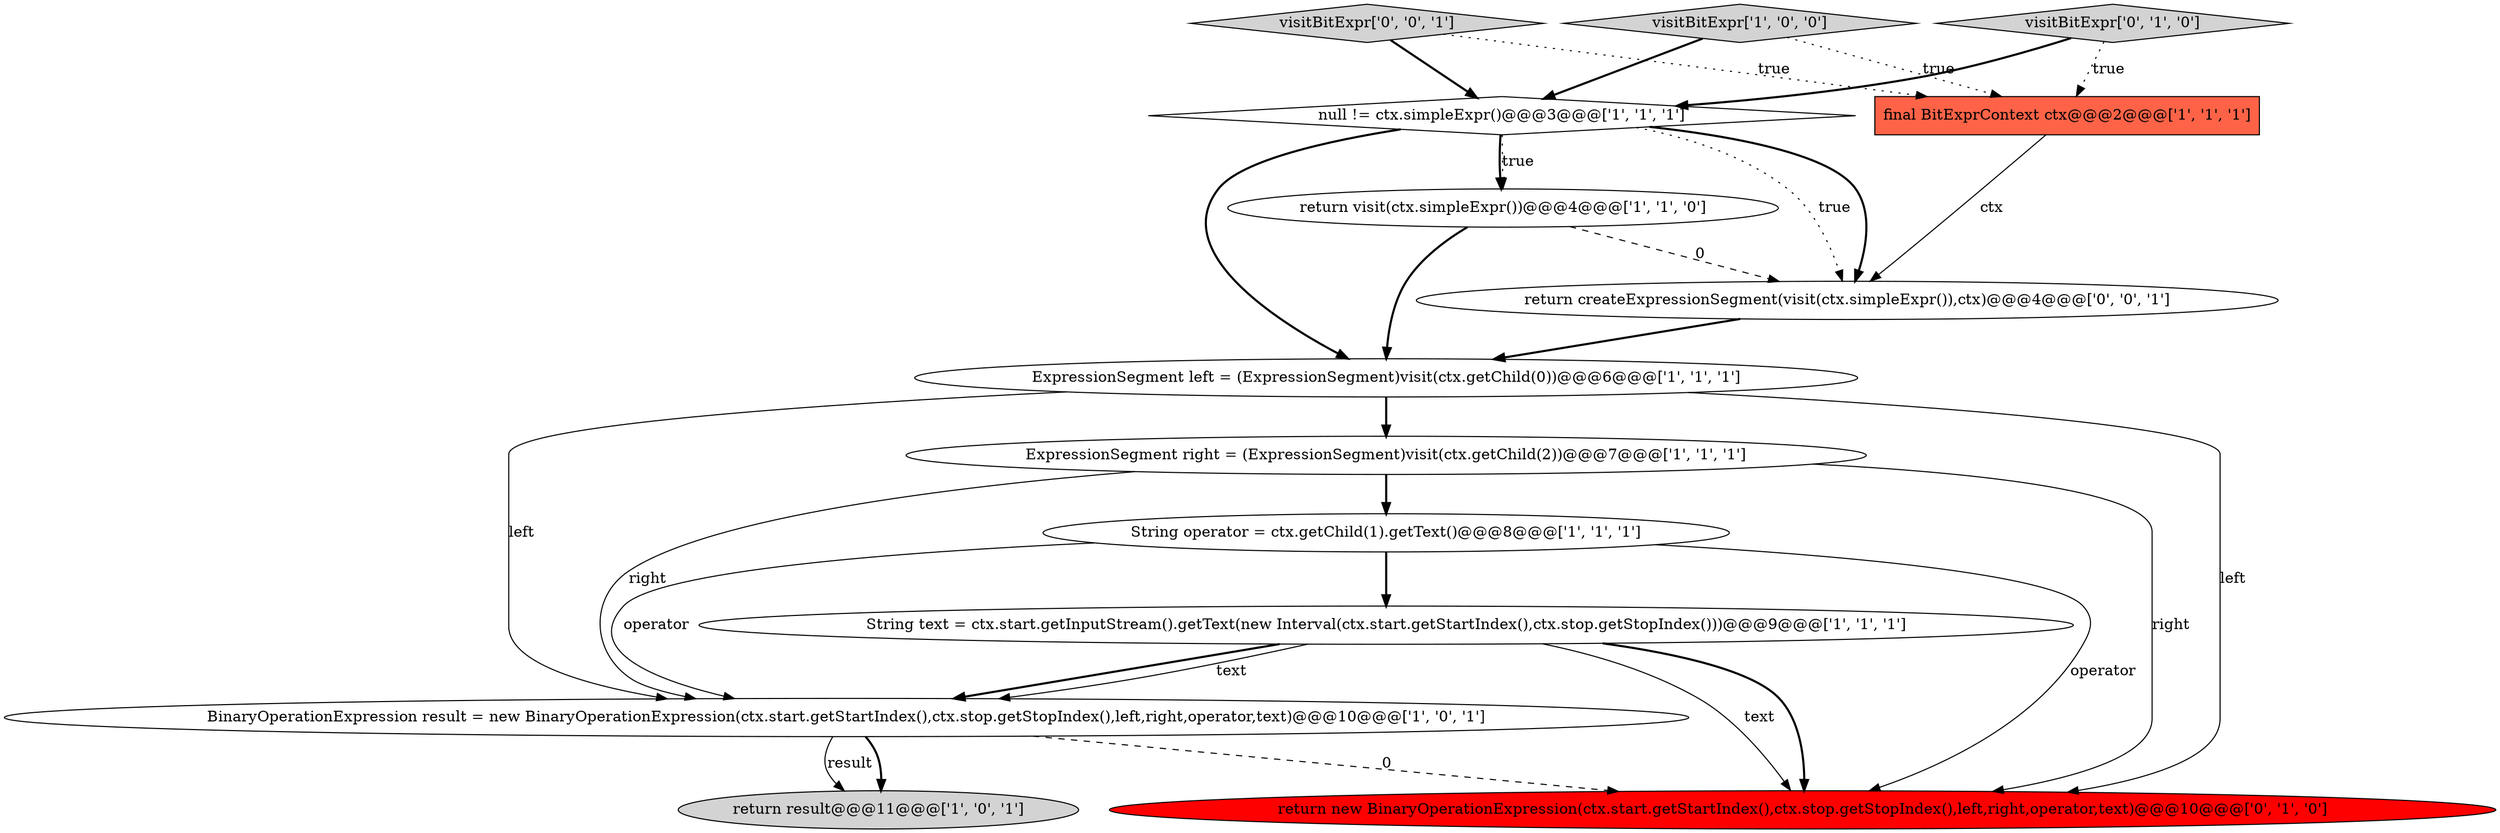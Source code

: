 digraph {
11 [style = filled, label = "return new BinaryOperationExpression(ctx.start.getStartIndex(),ctx.stop.getStopIndex(),left,right,operator,text)@@@10@@@['0', '1', '0']", fillcolor = red, shape = ellipse image = "AAA1AAABBB2BBB"];
4 [style = filled, label = "ExpressionSegment left = (ExpressionSegment)visit(ctx.getChild(0))@@@6@@@['1', '1', '1']", fillcolor = white, shape = ellipse image = "AAA0AAABBB1BBB"];
10 [style = filled, label = "visitBitExpr['0', '1', '0']", fillcolor = lightgray, shape = diamond image = "AAA0AAABBB2BBB"];
5 [style = filled, label = "null != ctx.simpleExpr()@@@3@@@['1', '1', '1']", fillcolor = white, shape = diamond image = "AAA0AAABBB1BBB"];
0 [style = filled, label = "ExpressionSegment right = (ExpressionSegment)visit(ctx.getChild(2))@@@7@@@['1', '1', '1']", fillcolor = white, shape = ellipse image = "AAA0AAABBB1BBB"];
12 [style = filled, label = "return createExpressionSegment(visit(ctx.simpleExpr()),ctx)@@@4@@@['0', '0', '1']", fillcolor = white, shape = ellipse image = "AAA0AAABBB3BBB"];
3 [style = filled, label = "final BitExprContext ctx@@@2@@@['1', '1', '1']", fillcolor = tomato, shape = box image = "AAA0AAABBB1BBB"];
8 [style = filled, label = "visitBitExpr['1', '0', '0']", fillcolor = lightgray, shape = diamond image = "AAA0AAABBB1BBB"];
9 [style = filled, label = "return visit(ctx.simpleExpr())@@@4@@@['1', '1', '0']", fillcolor = white, shape = ellipse image = "AAA0AAABBB1BBB"];
2 [style = filled, label = "String text = ctx.start.getInputStream().getText(new Interval(ctx.start.getStartIndex(),ctx.stop.getStopIndex()))@@@9@@@['1', '1', '1']", fillcolor = white, shape = ellipse image = "AAA0AAABBB1BBB"];
1 [style = filled, label = "BinaryOperationExpression result = new BinaryOperationExpression(ctx.start.getStartIndex(),ctx.stop.getStopIndex(),left,right,operator,text)@@@10@@@['1', '0', '1']", fillcolor = white, shape = ellipse image = "AAA0AAABBB1BBB"];
13 [style = filled, label = "visitBitExpr['0', '0', '1']", fillcolor = lightgray, shape = diamond image = "AAA0AAABBB3BBB"];
7 [style = filled, label = "return result@@@11@@@['1', '0', '1']", fillcolor = lightgray, shape = ellipse image = "AAA0AAABBB1BBB"];
6 [style = filled, label = "String operator = ctx.getChild(1).getText()@@@8@@@['1', '1', '1']", fillcolor = white, shape = ellipse image = "AAA0AAABBB1BBB"];
3->12 [style = solid, label="ctx"];
5->9 [style = bold, label=""];
13->3 [style = dotted, label="true"];
0->6 [style = bold, label=""];
2->1 [style = bold, label=""];
2->11 [style = solid, label="text"];
9->4 [style = bold, label=""];
4->11 [style = solid, label="left"];
10->3 [style = dotted, label="true"];
0->1 [style = solid, label="right"];
5->12 [style = dotted, label="true"];
1->7 [style = bold, label=""];
8->3 [style = dotted, label="true"];
4->0 [style = bold, label=""];
4->1 [style = solid, label="left"];
6->2 [style = bold, label=""];
1->7 [style = solid, label="result"];
10->5 [style = bold, label=""];
2->1 [style = solid, label="text"];
8->5 [style = bold, label=""];
12->4 [style = bold, label=""];
5->12 [style = bold, label=""];
6->1 [style = solid, label="operator"];
6->11 [style = solid, label="operator"];
1->11 [style = dashed, label="0"];
0->11 [style = solid, label="right"];
5->4 [style = bold, label=""];
13->5 [style = bold, label=""];
5->9 [style = dotted, label="true"];
9->12 [style = dashed, label="0"];
2->11 [style = bold, label=""];
}

